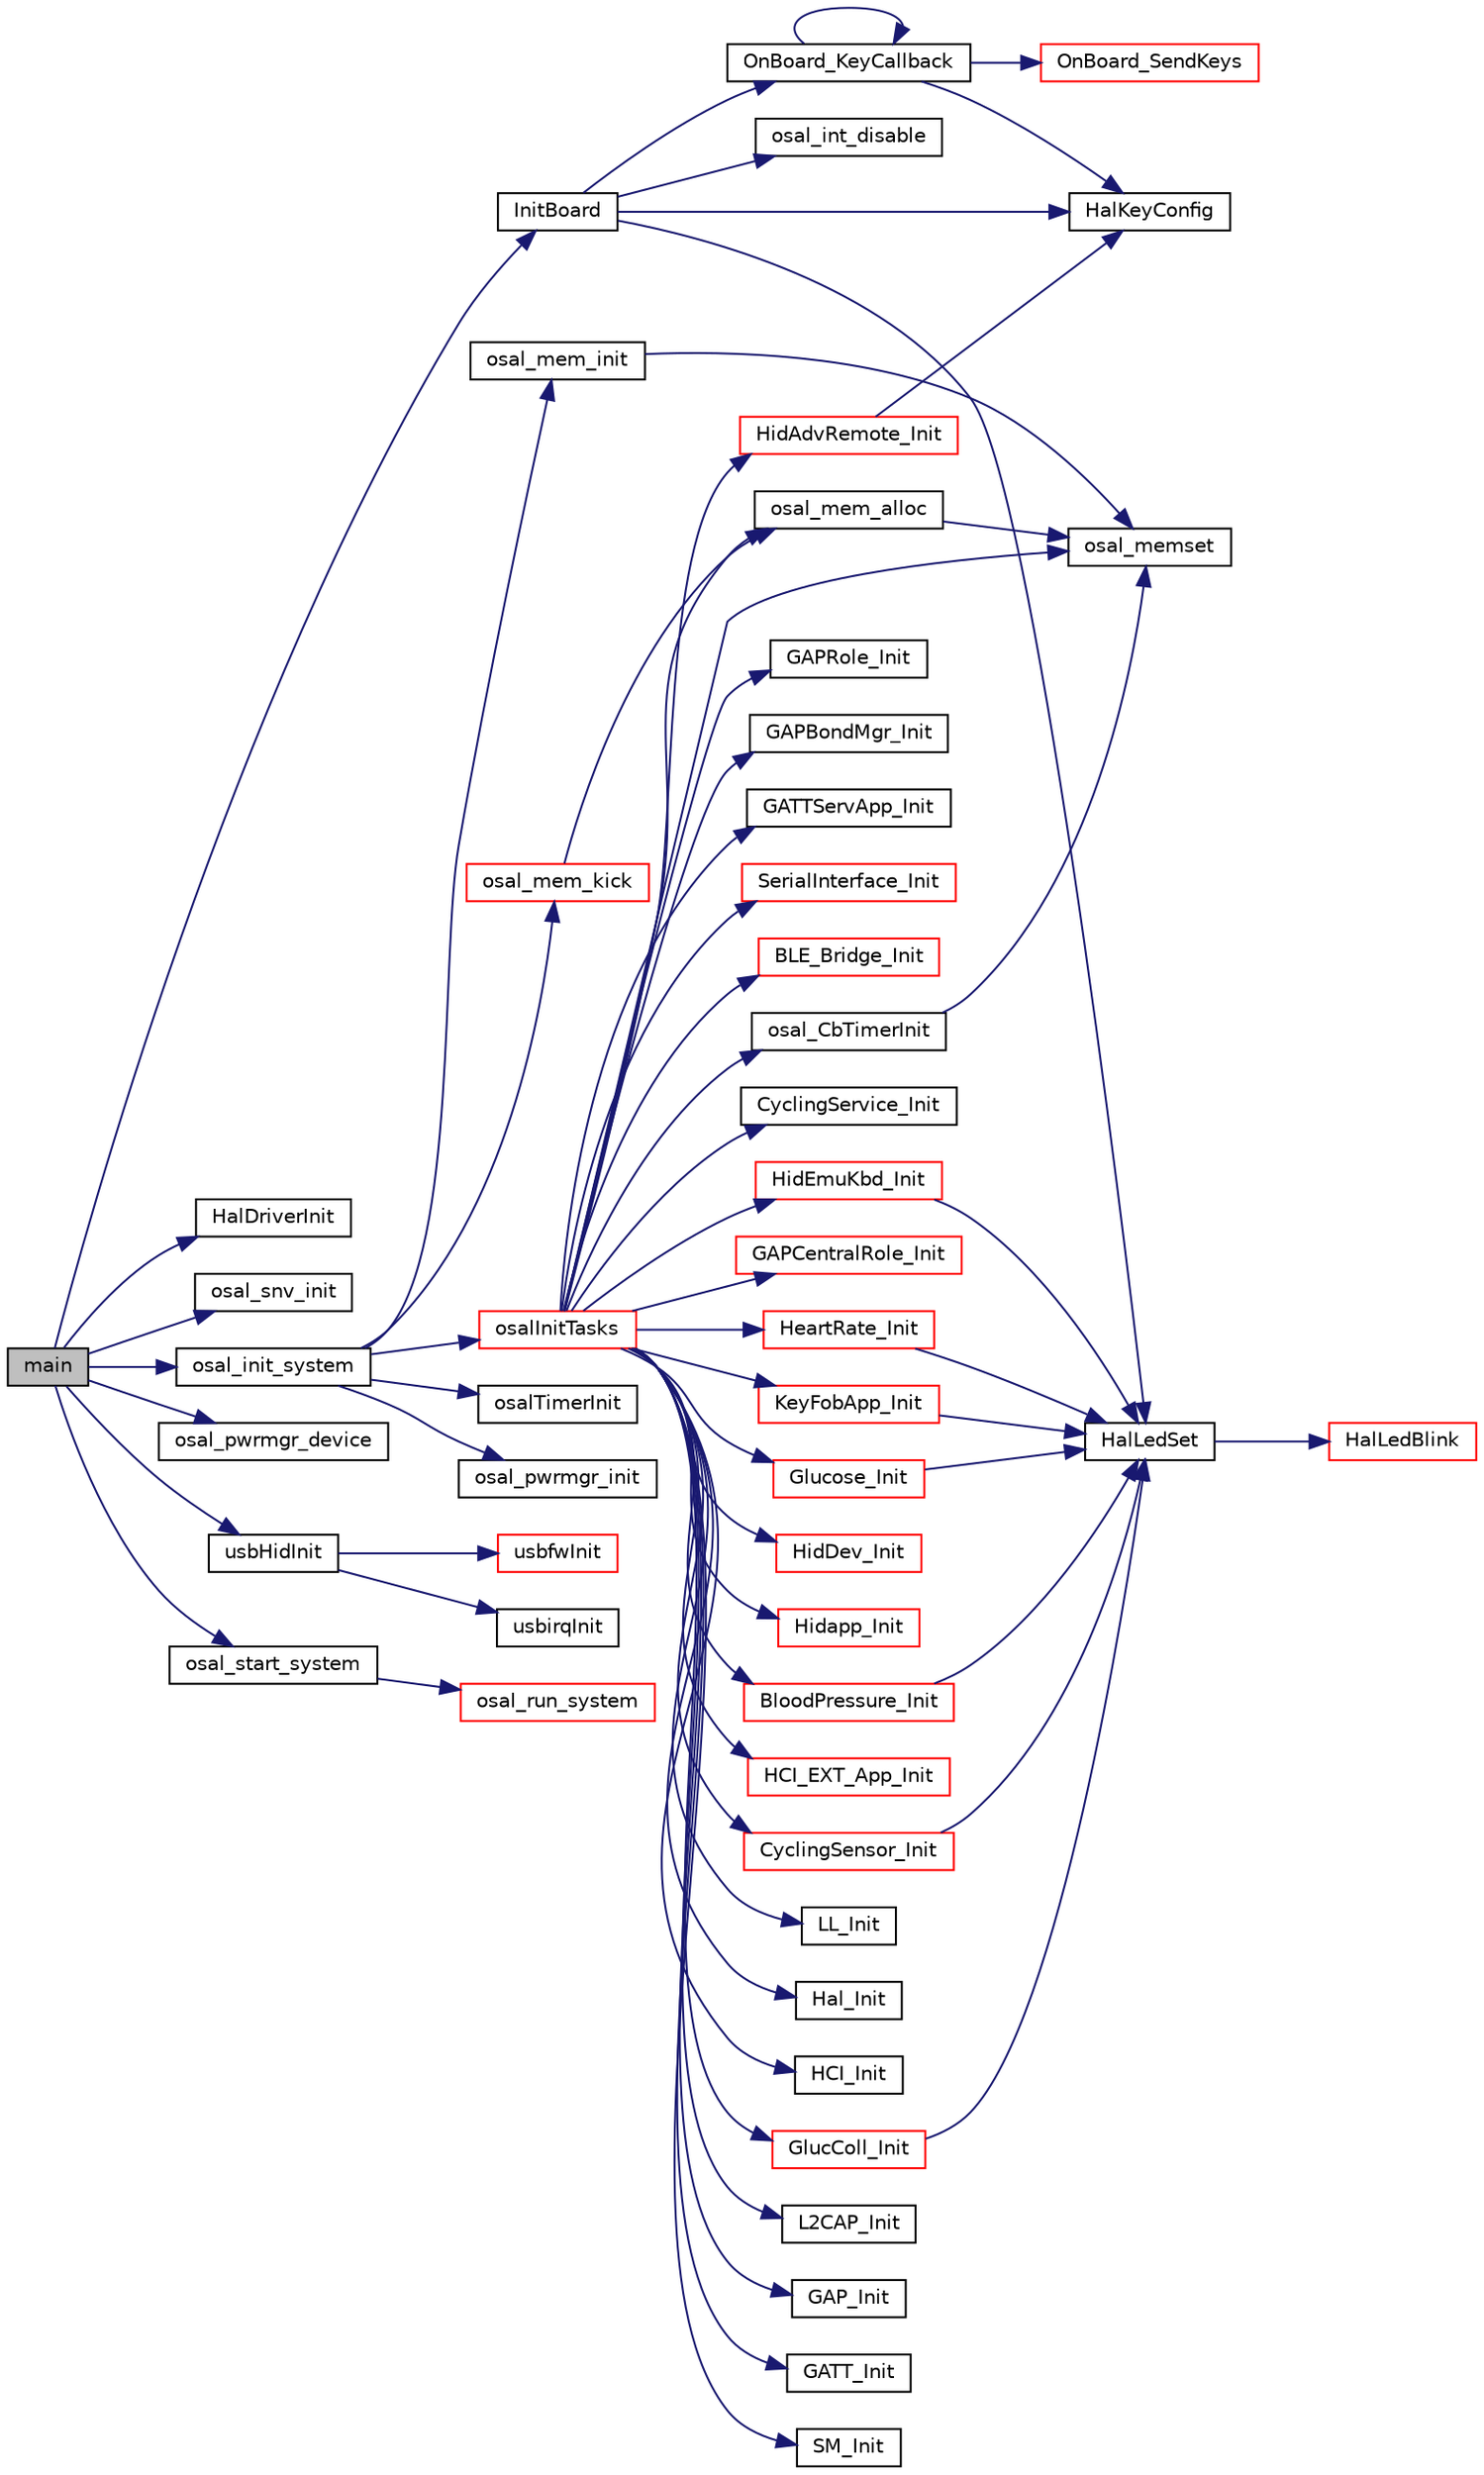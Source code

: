 digraph "main"
{
  edge [fontname="Helvetica",fontsize="10",labelfontname="Helvetica",labelfontsize="10"];
  node [fontname="Helvetica",fontsize="10",shape=record];
  rankdir="LR";
  Node1 [label="main",height=0.2,width=0.4,color="black", fillcolor="grey75", style="filled" fontcolor="black"];
  Node1 -> Node2 [color="midnightblue",fontsize="10",style="solid",fontname="Helvetica"];
  Node2 [label="InitBoard",height=0.2,width=0.4,color="black", fillcolor="white", style="filled",URL="$_on_board_8c.html#a254d58370d6c9488ac3e497115c1c7e3"];
  Node2 -> Node3 [color="midnightblue",fontsize="10",style="solid",fontname="Helvetica"];
  Node3 [label="osal_int_disable",height=0.2,width=0.4,color="black", fillcolor="white", style="filled",URL="$_o_s_a_l_8c.html#a8fac1e3fd1ab8cc3c28060b4ae6940e0"];
  Node2 -> Node4 [color="midnightblue",fontsize="10",style="solid",fontname="Helvetica"];
  Node4 [label="HalLedSet",height=0.2,width=0.4,color="black", fillcolor="white", style="filled",URL="$hal__led_8h.html#aa17dd91043278f3639ead3c2ffe37994"];
  Node4 -> Node5 [color="midnightblue",fontsize="10",style="solid",fontname="Helvetica"];
  Node5 [label="HalLedBlink",height=0.2,width=0.4,color="red", fillcolor="white", style="filled",URL="$_c_c2540_e_b_2hal__led_8c.html#a422b685b71efda7d8912e74f1366a6e3"];
  Node2 -> Node6 [color="midnightblue",fontsize="10",style="solid",fontname="Helvetica"];
  Node6 [label="HalKeyConfig",height=0.2,width=0.4,color="black", fillcolor="white", style="filled",URL="$hal__key_8h.html#a5d9fe95f032d61d3a33a5811a68c1fc9"];
  Node2 -> Node7 [color="midnightblue",fontsize="10",style="solid",fontname="Helvetica"];
  Node7 [label="OnBoard_KeyCallback",height=0.2,width=0.4,color="black", fillcolor="white", style="filled",URL="$_on_board_8c.html#a474b4acdd981cbba54bbef30e40763a9"];
  Node7 -> Node8 [color="midnightblue",fontsize="10",style="solid",fontname="Helvetica"];
  Node8 [label="OnBoard_SendKeys",height=0.2,width=0.4,color="red", fillcolor="white", style="filled",URL="$_on_board_8c.html#a250c2de8210ecea78146672019432be4"];
  Node7 -> Node6 [color="midnightblue",fontsize="10",style="solid",fontname="Helvetica"];
  Node7 -> Node7 [color="midnightblue",fontsize="10",style="solid",fontname="Helvetica"];
  Node1 -> Node9 [color="midnightblue",fontsize="10",style="solid",fontname="Helvetica"];
  Node9 [label="HalDriverInit",height=0.2,width=0.4,color="black", fillcolor="white", style="filled",URL="$common_2hal__drivers_8c.html#ab2408093f309dc37abb3afce38635135"];
  Node1 -> Node10 [color="midnightblue",fontsize="10",style="solid",fontname="Helvetica"];
  Node10 [label="osal_snv_init",height=0.2,width=0.4,color="black", fillcolor="white", style="filled",URL="$osal__snv_8h.html#a4c9c2845fffca13e1f4fcd37f9121f62"];
  Node1 -> Node11 [color="midnightblue",fontsize="10",style="solid",fontname="Helvetica"];
  Node11 [label="osal_init_system",height=0.2,width=0.4,color="black", fillcolor="white", style="filled",URL="$_o_s_a_l_8c.html#a9d9b364c0e17655f8491cca1a83f5c41"];
  Node11 -> Node12 [color="midnightblue",fontsize="10",style="solid",fontname="Helvetica"];
  Node12 [label="osal_mem_init",height=0.2,width=0.4,color="black", fillcolor="white", style="filled",URL="$_o_s_a_l___memory_8c.html#a5e099686071df78386c455ed498189b5"];
  Node12 -> Node13 [color="midnightblue",fontsize="10",style="solid",fontname="Helvetica"];
  Node13 [label="osal_memset",height=0.2,width=0.4,color="black", fillcolor="white", style="filled",URL="$_o_s_a_l_8c.html#a7a416b7daf0407f6a1b92b71fc12847e"];
  Node11 -> Node14 [color="midnightblue",fontsize="10",style="solid",fontname="Helvetica"];
  Node14 [label="osalTimerInit",height=0.2,width=0.4,color="black", fillcolor="white", style="filled",URL="$_o_s_a_l___timers_8c.html#a12b91bbb1d11afcc51c16cacffe70f94"];
  Node11 -> Node15 [color="midnightblue",fontsize="10",style="solid",fontname="Helvetica"];
  Node15 [label="osal_pwrmgr_init",height=0.2,width=0.4,color="black", fillcolor="white", style="filled",URL="$_o_s_a_l___pwr_mgr_8c.html#a6133641a4a180fd49a85b1aa675eaf23"];
  Node11 -> Node16 [color="midnightblue",fontsize="10",style="solid",fontname="Helvetica"];
  Node16 [label="osalInitTasks",height=0.2,width=0.4,color="red", fillcolor="white", style="filled",URL="$_o_s_a_l___tasks_8h.html#a7ad49ef9f96d7753c3e77e0e69231bb2"];
  Node16 -> Node17 [color="midnightblue",fontsize="10",style="solid",fontname="Helvetica"];
  Node17 [label="osal_mem_alloc",height=0.2,width=0.4,color="black", fillcolor="white", style="filled",URL="$_o_s_a_l___memory_8c.html#ae5cbc213a1cab3be5f0963a4b75408c4"];
  Node17 -> Node13 [color="midnightblue",fontsize="10",style="solid",fontname="Helvetica"];
  Node16 -> Node13 [color="midnightblue",fontsize="10",style="solid",fontname="Helvetica"];
  Node16 -> Node18 [color="midnightblue",fontsize="10",style="solid",fontname="Helvetica"];
  Node18 [label="LL_Init",height=0.2,width=0.4,color="black", fillcolor="white", style="filled",URL="$ll_8h.html#a11a0823bf0185b6b6ec735fd1b4931ef"];
  Node16 -> Node19 [color="midnightblue",fontsize="10",style="solid",fontname="Helvetica"];
  Node19 [label="Hal_Init",height=0.2,width=0.4,color="black", fillcolor="white", style="filled",URL="$common_2hal__drivers_8c.html#ad92a6736973d6d3424450a8b51a98e07"];
  Node16 -> Node20 [color="midnightblue",fontsize="10",style="solid",fontname="Helvetica"];
  Node20 [label="HCI_Init",height=0.2,width=0.4,color="black", fillcolor="white", style="filled",URL="$hci__tl_8h.html#af1ad4d1a6185a69d0137298b5f177f73"];
  Node16 -> Node21 [color="midnightblue",fontsize="10",style="solid",fontname="Helvetica"];
  Node21 [label="osal_CbTimerInit",height=0.2,width=0.4,color="black", fillcolor="white", style="filled",URL="$osal__cbtimer_8c.html#a56e3b0a7d97d62d978d19ccab28e1cb0"];
  Node21 -> Node13 [color="midnightblue",fontsize="10",style="solid",fontname="Helvetica"];
  Node16 -> Node22 [color="midnightblue",fontsize="10",style="solid",fontname="Helvetica"];
  Node22 [label="L2CAP_Init",height=0.2,width=0.4,color="black", fillcolor="white", style="filled",URL="$l2cap_8h.html#a7349815058a63eaebf0189cb989cad7d"];
  Node16 -> Node23 [color="midnightblue",fontsize="10",style="solid",fontname="Helvetica"];
  Node23 [label="GAP_Init",height=0.2,width=0.4,color="black", fillcolor="white", style="filled",URL="$gap_8h.html#a1ada34c4c42e58cf6519a1217853b95c"];
  Node16 -> Node24 [color="midnightblue",fontsize="10",style="solid",fontname="Helvetica"];
  Node24 [label="GATT_Init",height=0.2,width=0.4,color="black", fillcolor="white", style="filled",URL="$gatt_8h.html#af5204bbdc809eca6c0e4730017b1a7aa"];
  Node16 -> Node25 [color="midnightblue",fontsize="10",style="solid",fontname="Helvetica"];
  Node25 [label="SM_Init",height=0.2,width=0.4,color="black", fillcolor="white", style="filled",URL="$sm_8h.html#a6ac56a994477267e2c05240b7502615f"];
  Node16 -> Node26 [color="midnightblue",fontsize="10",style="solid",fontname="Helvetica"];
  Node26 [label="GAPRole_Init",height=0.2,width=0.4,color="black", fillcolor="white", style="filled",URL="$broadcaster_8c.html#a130c5e67ee156f2248d8d71bd995050e"];
  Node16 -> Node27 [color="midnightblue",fontsize="10",style="solid",fontname="Helvetica"];
  Node27 [label="GAPBondMgr_Init",height=0.2,width=0.4,color="black", fillcolor="white", style="filled",URL="$gapbondmgr_8h.html#a673d2c847a9a8d29d0c94c711c1a545f"];
  Node16 -> Node28 [color="midnightblue",fontsize="10",style="solid",fontname="Helvetica"];
  Node28 [label="GATTServApp_Init",height=0.2,width=0.4,color="black", fillcolor="white", style="filled",URL="$gattservapp_8h.html#ac5fd979a3c4cf21212d751f9d6e9ddbb"];
  Node16 -> Node29 [color="midnightblue",fontsize="10",style="solid",fontname="Helvetica"];
  Node29 [label="SerialInterface_Init",height=0.2,width=0.4,color="red", fillcolor="white", style="filled",URL="$serial_interface_8c.html#a48581d9391ee00c40158be28b3549f8b"];
  Node16 -> Node30 [color="midnightblue",fontsize="10",style="solid",fontname="Helvetica"];
  Node30 [label="BLE_Bridge_Init",height=0.2,width=0.4,color="red", fillcolor="white", style="filled",URL="$_b_l_e___bridge_8c.html#a517c0c40f64f6bc27b708b902e21b0e8"];
  Node16 -> Node31 [color="midnightblue",fontsize="10",style="solid",fontname="Helvetica"];
  Node31 [label="BloodPressure_Init",height=0.2,width=0.4,color="red", fillcolor="white", style="filled",URL="$blood_pressure_8c.html#a94649fb81e0eccd5975b8cb1cdbeb032"];
  Node31 -> Node4 [color="midnightblue",fontsize="10",style="solid",fontname="Helvetica"];
  Node16 -> Node32 [color="midnightblue",fontsize="10",style="solid",fontname="Helvetica"];
  Node32 [label="CyclingService_Init",height=0.2,width=0.4,color="black", fillcolor="white", style="filled",URL="$cyclingservice_8c.html#a8600a3736731fd51657338dfcd5e8568"];
  Node16 -> Node33 [color="midnightblue",fontsize="10",style="solid",fontname="Helvetica"];
  Node33 [label="CyclingSensor_Init",height=0.2,width=0.4,color="red", fillcolor="white", style="filled",URL="$cycling_sensor_8c.html#a899bf884f69030ebd3a7ca8a6aa6427b"];
  Node33 -> Node4 [color="midnightblue",fontsize="10",style="solid",fontname="Helvetica"];
  Node16 -> Node34 [color="midnightblue",fontsize="10",style="solid",fontname="Helvetica"];
  Node34 [label="GAPCentralRole_Init",height=0.2,width=0.4,color="red", fillcolor="white", style="filled",URL="$central_8c.html#afa1f49689fcfc272ccfb1d806b3cd2fe",tooltip="Central Profile Task initialization function. "];
  Node16 -> Node35 [color="midnightblue",fontsize="10",style="solid",fontname="Helvetica"];
  Node35 [label="GlucColl_Init",height=0.2,width=0.4,color="red", fillcolor="white", style="filled",URL="$glucose_collector_8c.html#ac9e782d1b2a3547c3a00beeff22c2807"];
  Node35 -> Node4 [color="midnightblue",fontsize="10",style="solid",fontname="Helvetica"];
  Node16 -> Node36 [color="midnightblue",fontsize="10",style="solid",fontname="Helvetica"];
  Node36 [label="Glucose_Init",height=0.2,width=0.4,color="red", fillcolor="white", style="filled",URL="$glucose_8c.html#a4da167f447996f1acbcfbf0b34278ea3"];
  Node36 -> Node4 [color="midnightblue",fontsize="10",style="solid",fontname="Helvetica"];
  Node16 -> Node37 [color="midnightblue",fontsize="10",style="solid",fontname="Helvetica"];
  Node37 [label="HeartRate_Init",height=0.2,width=0.4,color="red", fillcolor="white", style="filled",URL="$heartrate_8c.html#aa4fc1aeabe9373cd435fc43b7c175fea"];
  Node37 -> Node4 [color="midnightblue",fontsize="10",style="solid",fontname="Helvetica"];
  Node16 -> Node38 [color="midnightblue",fontsize="10",style="solid",fontname="Helvetica"];
  Node38 [label="HidDev_Init",height=0.2,width=0.4,color="red", fillcolor="white", style="filled",URL="$hiddev_8c.html#a375a694c66f488f2c56e23f27d690721"];
  Node16 -> Node39 [color="midnightblue",fontsize="10",style="solid",fontname="Helvetica"];
  Node39 [label="HidAdvRemote_Init",height=0.2,width=0.4,color="red", fillcolor="white", style="filled",URL="$hid_adv_remote_8c.html#a9214b13e8b16b75583726016c869ff23"];
  Node39 -> Node6 [color="midnightblue",fontsize="10",style="solid",fontname="Helvetica"];
  Node16 -> Node40 [color="midnightblue",fontsize="10",style="solid",fontname="Helvetica"];
  Node40 [label="Hidapp_Init",height=0.2,width=0.4,color="red", fillcolor="white", style="filled",URL="$hidapp_8c.html#a900af591b1feb2b9f37fee52fe7968fd"];
  Node16 -> Node41 [color="midnightblue",fontsize="10",style="solid",fontname="Helvetica"];
  Node41 [label="HidEmuKbd_Init",height=0.2,width=0.4,color="red", fillcolor="white", style="filled",URL="$hidemukbd_8c.html#abb96c0de3a5bb7ef1a16e9bd65f2c5fc"];
  Node41 -> Node4 [color="midnightblue",fontsize="10",style="solid",fontname="Helvetica"];
  Node16 -> Node42 [color="midnightblue",fontsize="10",style="solid",fontname="Helvetica"];
  Node42 [label="HCI_EXT_App_Init",height=0.2,width=0.4,color="red", fillcolor="white", style="filled",URL="$hci__ext__app_8c.html#a8b65a62461861fae144a408d2c02b002"];
  Node16 -> Node43 [color="midnightblue",fontsize="10",style="solid",fontname="Helvetica"];
  Node43 [label="KeyFobApp_Init",height=0.2,width=0.4,color="red", fillcolor="white", style="filled",URL="$keyfobdemo_8c.html#a1f00cbcb76e97e9623514c3b41975921"];
  Node43 -> Node4 [color="midnightblue",fontsize="10",style="solid",fontname="Helvetica"];
  Node11 -> Node44 [color="midnightblue",fontsize="10",style="solid",fontname="Helvetica"];
  Node44 [label="osal_mem_kick",height=0.2,width=0.4,color="red", fillcolor="white", style="filled",URL="$_o_s_a_l___memory_8c.html#a6b75acc65a5fdde45d2b7c5daf1be5cc"];
  Node44 -> Node17 [color="midnightblue",fontsize="10",style="solid",fontname="Helvetica"];
  Node1 -> Node45 [color="midnightblue",fontsize="10",style="solid",fontname="Helvetica"];
  Node45 [label="osal_pwrmgr_device",height=0.2,width=0.4,color="black", fillcolor="white", style="filled",URL="$_o_s_a_l___pwr_mgr_8c.html#a3afd398de2bc13dc559fe71f04ec9b8b"];
  Node1 -> Node46 [color="midnightblue",fontsize="10",style="solid",fontname="Helvetica"];
  Node46 [label="usbHidInit",height=0.2,width=0.4,color="black", fillcolor="white", style="filled",URL="$usb__hid_8c.html#a9dd450698d52029ca262ef967d0591cd",tooltip="Initializes the Module_usb_firmware_library_config module. "];
  Node46 -> Node47 [color="midnightblue",fontsize="10",style="solid",fontname="Helvetica"];
  Node47 [label="usbirqInit",height=0.2,width=0.4,color="black", fillcolor="white", style="filled",URL="$group__module__usb__interrupt.html#ga5180d284bc4704d1eeca0d5d2ecf59d5",tooltip="Initializes the USB Interrupt (usbirq) module. "];
  Node46 -> Node48 [color="midnightblue",fontsize="10",style="solid",fontname="Helvetica"];
  Node48 [label="usbfwInit",height=0.2,width=0.4,color="red", fillcolor="white", style="filled",URL="$group__module__usb__framework.html#gaef6fccb6904e0053371f88b9160f9118",tooltip="Initializes the USB framework. "];
  Node1 -> Node49 [color="midnightblue",fontsize="10",style="solid",fontname="Helvetica"];
  Node49 [label="osal_start_system",height=0.2,width=0.4,color="black", fillcolor="white", style="filled",URL="$_o_s_a_l_8c.html#aae899a0a7f8861e6ef60abcebfca1f3f"];
  Node49 -> Node50 [color="midnightblue",fontsize="10",style="solid",fontname="Helvetica"];
  Node50 [label="osal_run_system",height=0.2,width=0.4,color="red", fillcolor="white", style="filled",URL="$_o_s_a_l_8c.html#a82425dadb026a04ec77d236d280323c3"];
}
